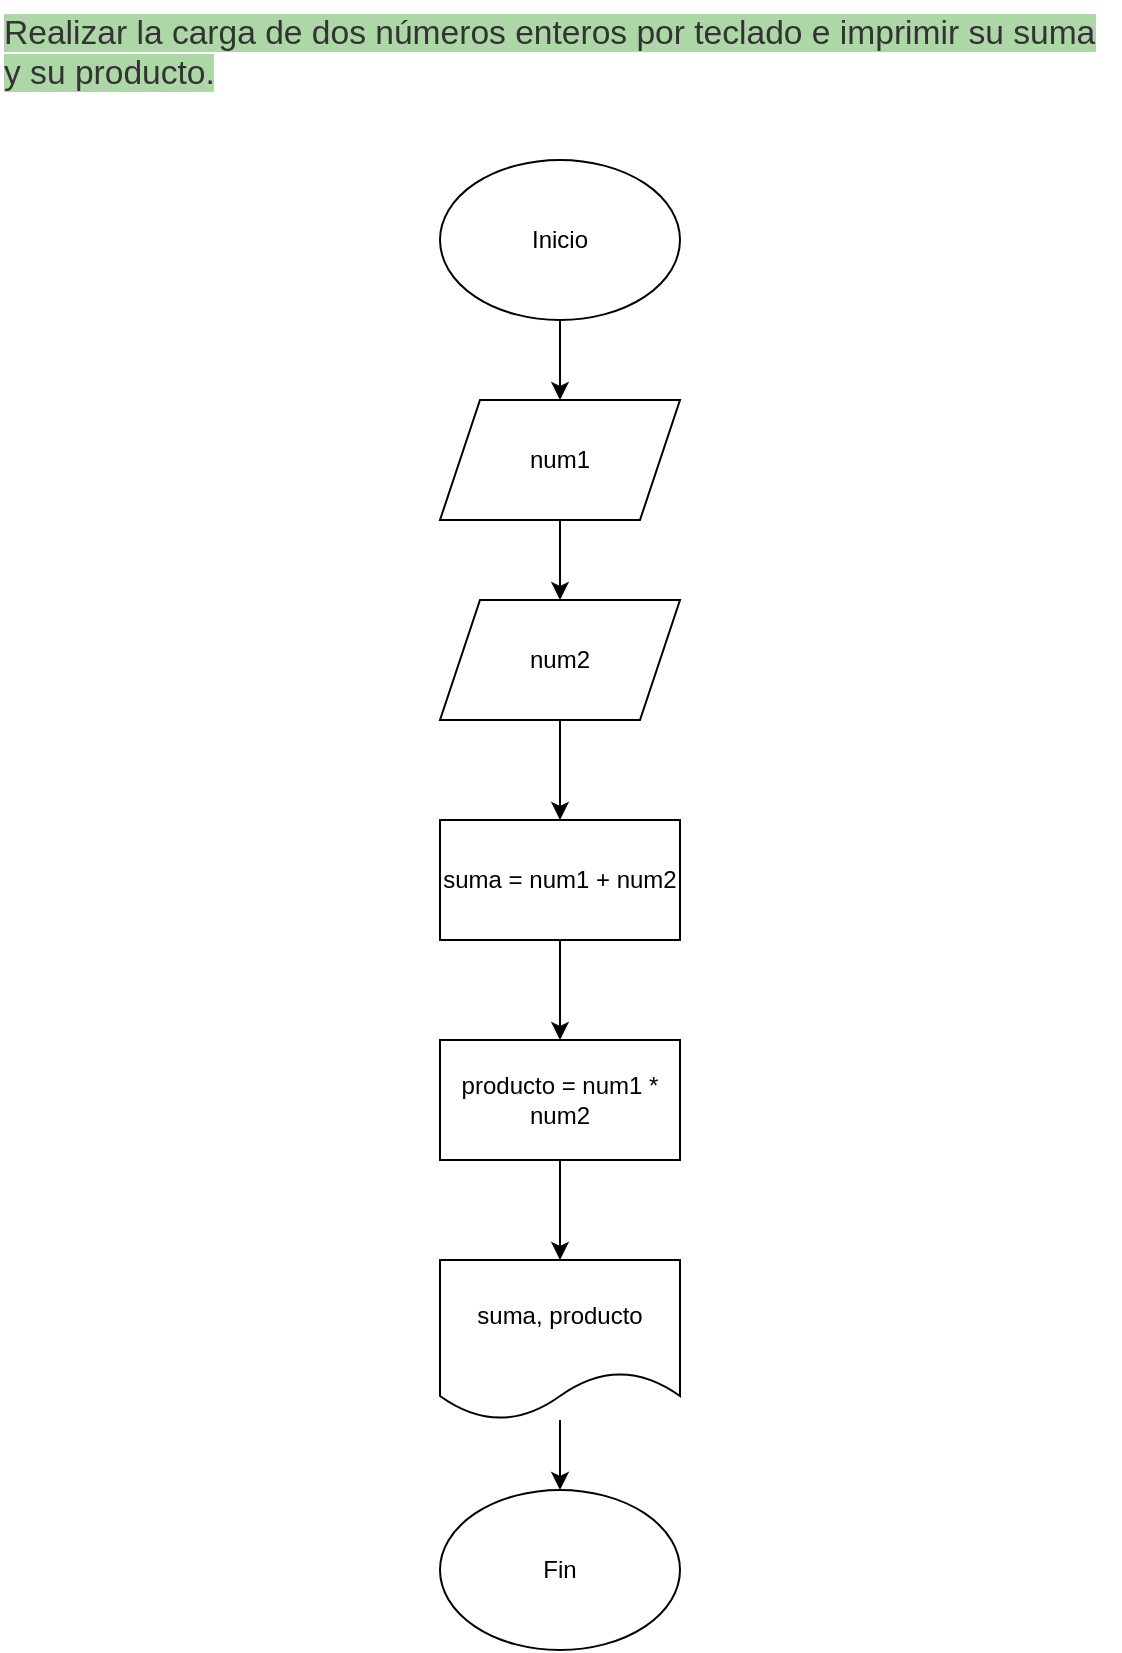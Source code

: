<mxfile version="20.6.0" type="device"><diagram id="UNO3VwfzZQw0fn6u-x3n" name="Página-1"><mxGraphModel dx="868" dy="450" grid="1" gridSize="10" guides="1" tooltips="1" connect="1" arrows="1" fold="1" page="1" pageScale="1" pageWidth="827" pageHeight="1169" math="0" shadow="0"><root><mxCell id="0"/><mxCell id="1" parent="0"/><mxCell id="sD57cPjxBl9gAHZU0NMR-2" value="&lt;span style=&quot;color: rgb(51, 51, 51); font-family: sans-serif, arial; font-size: 16.8px; font-style: normal; font-variant-ligatures: normal; font-variant-caps: normal; font-weight: 400; letter-spacing: normal; orphans: 2; text-align: start; text-indent: 0px; text-transform: none; widows: 2; word-spacing: 0px; -webkit-text-stroke-width: 0px; background-color: rgb(174, 215, 168); text-decoration-thickness: initial; text-decoration-style: initial; text-decoration-color: initial; float: none; display: inline !important;&quot;&gt;Realizar la carga de dos números enteros por teclado e imprimir su suma y su producto.&lt;/span&gt;" style="text;whiteSpace=wrap;html=1;" vertex="1" parent="1"><mxGeometry x="134" width="560" height="60" as="geometry"/></mxCell><mxCell id="sD57cPjxBl9gAHZU0NMR-3" value="" style="edgeStyle=orthogonalEdgeStyle;rounded=0;orthogonalLoop=1;jettySize=auto;html=1;" edge="1" parent="1" source="sD57cPjxBl9gAHZU0NMR-4" target="sD57cPjxBl9gAHZU0NMR-6"><mxGeometry relative="1" as="geometry"/></mxCell><mxCell id="sD57cPjxBl9gAHZU0NMR-4" value="Inicio" style="ellipse;whiteSpace=wrap;html=1;" vertex="1" parent="1"><mxGeometry x="354" y="80" width="120" height="80" as="geometry"/></mxCell><mxCell id="sD57cPjxBl9gAHZU0NMR-5" value="" style="edgeStyle=orthogonalEdgeStyle;rounded=0;orthogonalLoop=1;jettySize=auto;html=1;" edge="1" parent="1" source="sD57cPjxBl9gAHZU0NMR-6" target="sD57cPjxBl9gAHZU0NMR-8"><mxGeometry relative="1" as="geometry"/></mxCell><mxCell id="sD57cPjxBl9gAHZU0NMR-6" value="num1" style="shape=parallelogram;perimeter=parallelogramPerimeter;whiteSpace=wrap;html=1;fixedSize=1;" vertex="1" parent="1"><mxGeometry x="354" y="200" width="120" height="60" as="geometry"/></mxCell><mxCell id="sD57cPjxBl9gAHZU0NMR-18" value="" style="edgeStyle=orthogonalEdgeStyle;rounded=0;orthogonalLoop=1;jettySize=auto;html=1;" edge="1" parent="1" source="sD57cPjxBl9gAHZU0NMR-8" target="sD57cPjxBl9gAHZU0NMR-14"><mxGeometry relative="1" as="geometry"/></mxCell><mxCell id="sD57cPjxBl9gAHZU0NMR-8" value="num2" style="shape=parallelogram;perimeter=parallelogramPerimeter;whiteSpace=wrap;html=1;fixedSize=1;" vertex="1" parent="1"><mxGeometry x="354" y="300" width="120" height="60" as="geometry"/></mxCell><mxCell id="sD57cPjxBl9gAHZU0NMR-11" value="" style="edgeStyle=orthogonalEdgeStyle;rounded=0;orthogonalLoop=1;jettySize=auto;html=1;" edge="1" parent="1" source="sD57cPjxBl9gAHZU0NMR-12" target="sD57cPjxBl9gAHZU0NMR-13"><mxGeometry relative="1" as="geometry"/></mxCell><mxCell id="sD57cPjxBl9gAHZU0NMR-12" value="suma, producto" style="shape=document;whiteSpace=wrap;html=1;boundedLbl=1;" vertex="1" parent="1"><mxGeometry x="354" y="630" width="120" height="80" as="geometry"/></mxCell><mxCell id="sD57cPjxBl9gAHZU0NMR-13" value="Fin" style="ellipse;whiteSpace=wrap;html=1;" vertex="1" parent="1"><mxGeometry x="354" y="745" width="120" height="80" as="geometry"/></mxCell><mxCell id="sD57cPjxBl9gAHZU0NMR-19" value="" style="edgeStyle=orthogonalEdgeStyle;rounded=0;orthogonalLoop=1;jettySize=auto;html=1;" edge="1" parent="1" source="sD57cPjxBl9gAHZU0NMR-14" target="sD57cPjxBl9gAHZU0NMR-17"><mxGeometry relative="1" as="geometry"/></mxCell><mxCell id="sD57cPjxBl9gAHZU0NMR-14" value="suma = num1 + num2" style="rounded=0;whiteSpace=wrap;html=1;" vertex="1" parent="1"><mxGeometry x="354" y="410" width="120" height="60" as="geometry"/></mxCell><mxCell id="sD57cPjxBl9gAHZU0NMR-20" value="" style="edgeStyle=orthogonalEdgeStyle;rounded=0;orthogonalLoop=1;jettySize=auto;html=1;" edge="1" parent="1" source="sD57cPjxBl9gAHZU0NMR-17" target="sD57cPjxBl9gAHZU0NMR-12"><mxGeometry relative="1" as="geometry"/></mxCell><mxCell id="sD57cPjxBl9gAHZU0NMR-17" value="producto = num1 * num2" style="rounded=0;whiteSpace=wrap;html=1;" vertex="1" parent="1"><mxGeometry x="354" y="520" width="120" height="60" as="geometry"/></mxCell></root></mxGraphModel></diagram></mxfile>